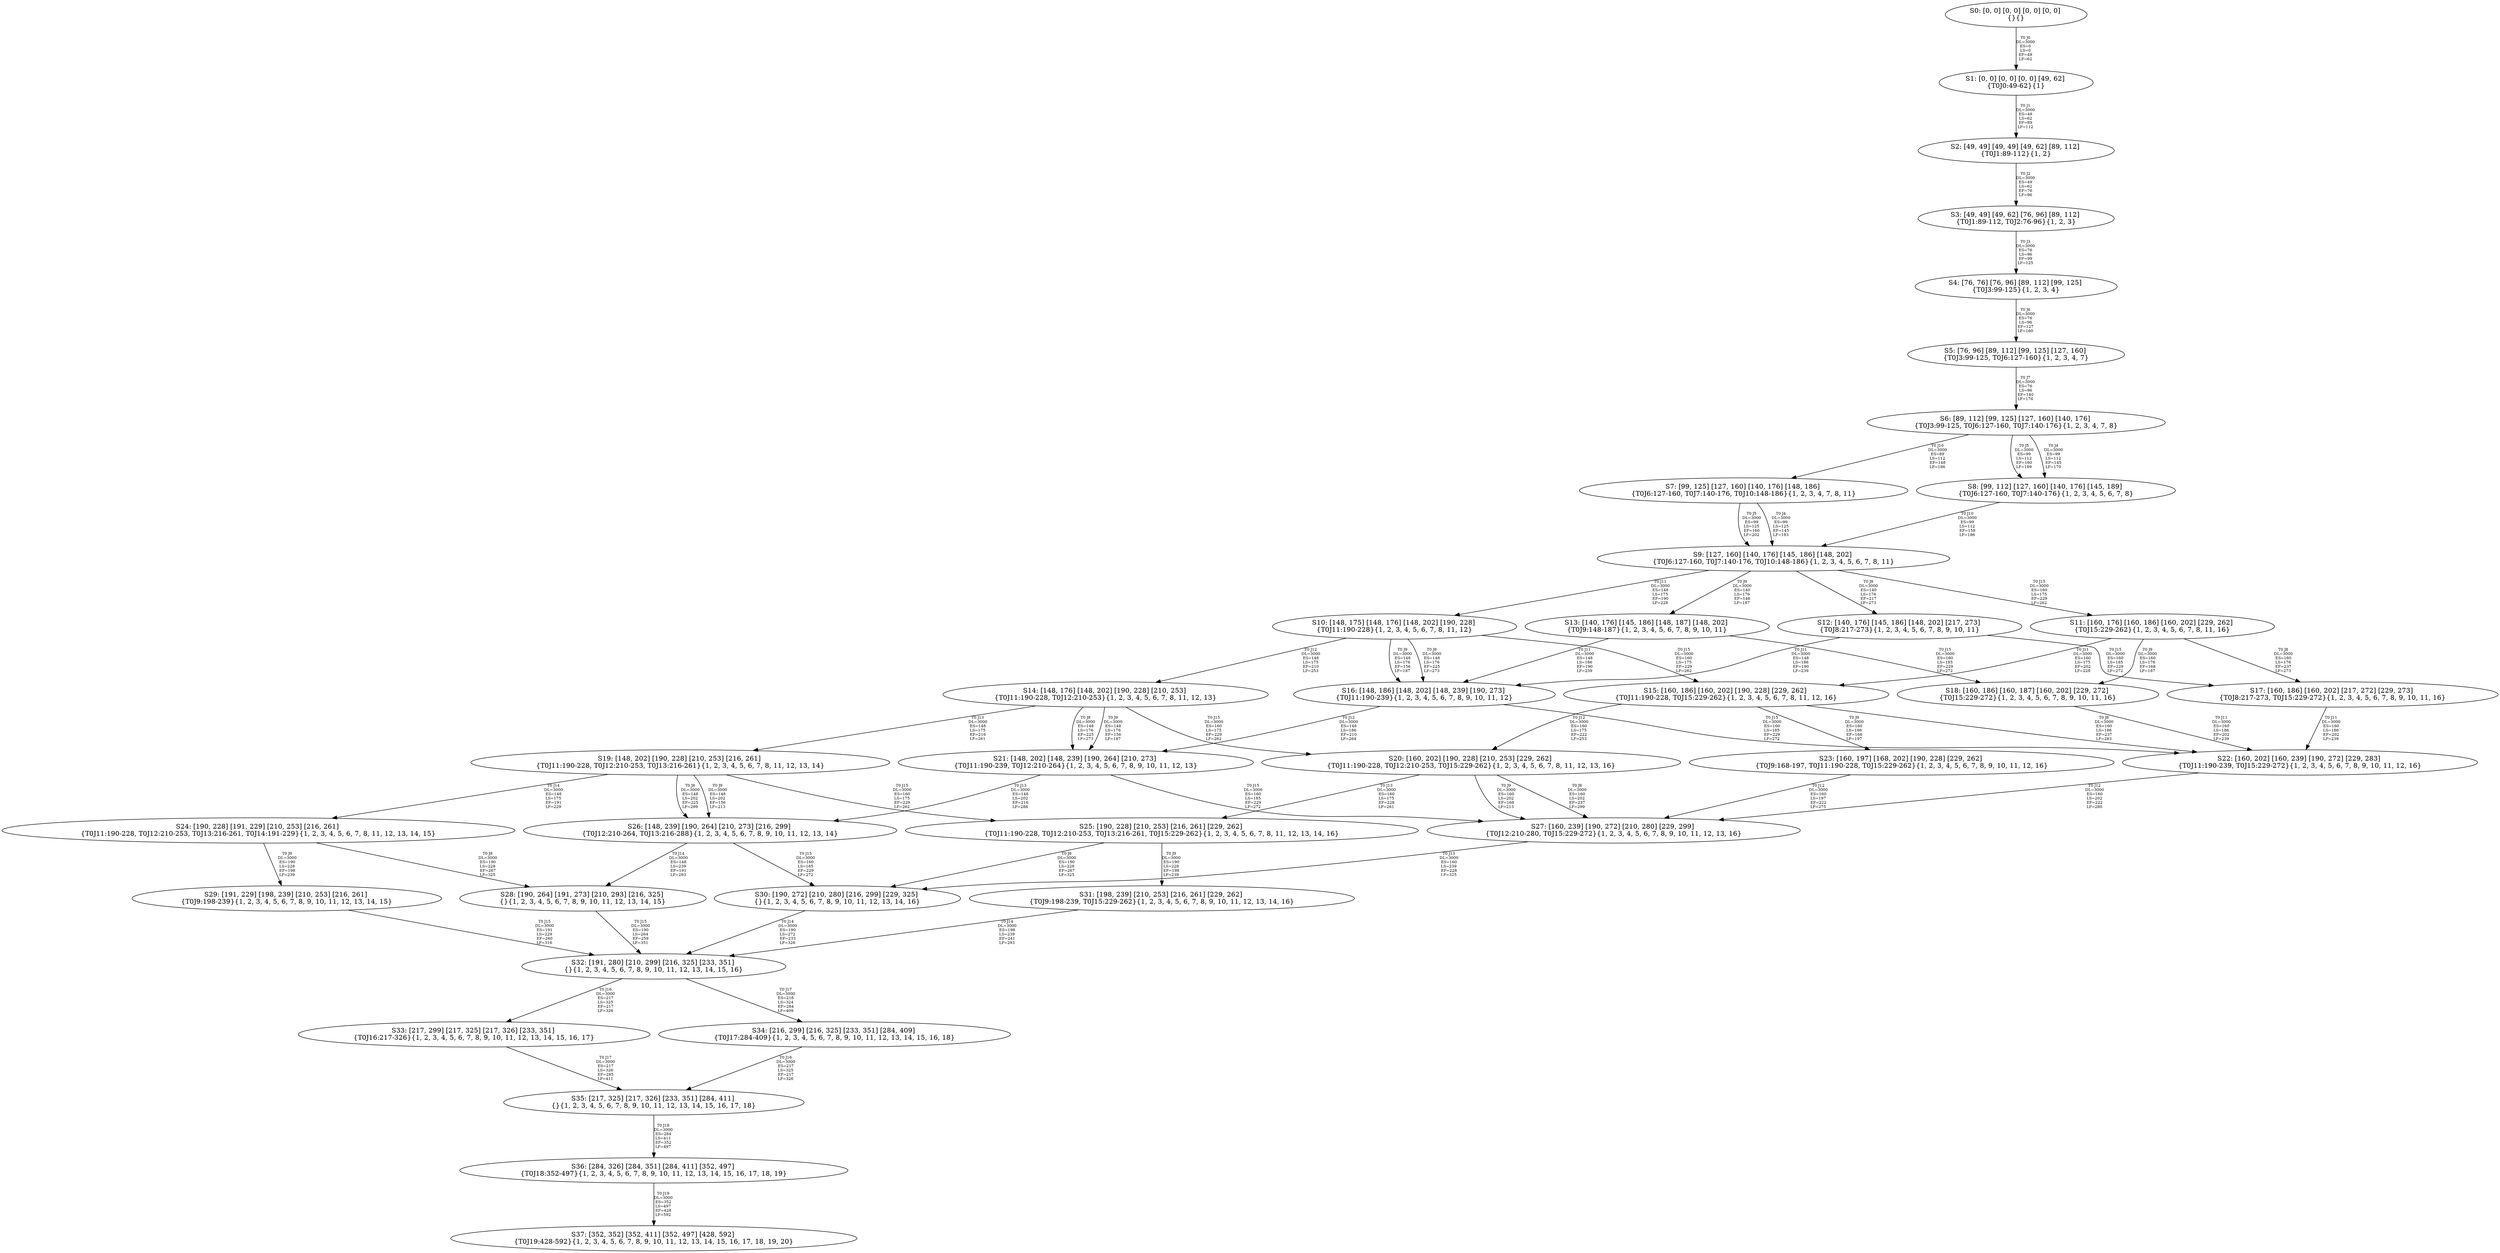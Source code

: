 digraph {
	S0[label="S0: [0, 0] [0, 0] [0, 0] [0, 0] \n{}{}"];
	S1[label="S1: [0, 0] [0, 0] [0, 0] [49, 62] \n{T0J0:49-62}{1}"];
	S2[label="S2: [49, 49] [49, 49] [49, 62] [89, 112] \n{T0J1:89-112}{1, 2}"];
	S3[label="S3: [49, 49] [49, 62] [76, 96] [89, 112] \n{T0J1:89-112, T0J2:76-96}{1, 2, 3}"];
	S4[label="S4: [76, 76] [76, 96] [89, 112] [99, 125] \n{T0J3:99-125}{1, 2, 3, 4}"];
	S5[label="S5: [76, 96] [89, 112] [99, 125] [127, 160] \n{T0J3:99-125, T0J6:127-160}{1, 2, 3, 4, 7}"];
	S6[label="S6: [89, 112] [99, 125] [127, 160] [140, 176] \n{T0J3:99-125, T0J6:127-160, T0J7:140-176}{1, 2, 3, 4, 7, 8}"];
	S7[label="S7: [99, 125] [127, 160] [140, 176] [148, 186] \n{T0J6:127-160, T0J7:140-176, T0J10:148-186}{1, 2, 3, 4, 7, 8, 11}"];
	S8[label="S8: [99, 112] [127, 160] [140, 176] [145, 189] \n{T0J6:127-160, T0J7:140-176}{1, 2, 3, 4, 5, 6, 7, 8}"];
	S9[label="S9: [127, 160] [140, 176] [145, 186] [148, 202] \n{T0J6:127-160, T0J7:140-176, T0J10:148-186}{1, 2, 3, 4, 5, 6, 7, 8, 11}"];
	S10[label="S10: [148, 175] [148, 176] [148, 202] [190, 228] \n{T0J11:190-228}{1, 2, 3, 4, 5, 6, 7, 8, 11, 12}"];
	S11[label="S11: [160, 176] [160, 186] [160, 202] [229, 262] \n{T0J15:229-262}{1, 2, 3, 4, 5, 6, 7, 8, 11, 16}"];
	S12[label="S12: [140, 176] [145, 186] [148, 202] [217, 273] \n{T0J8:217-273}{1, 2, 3, 4, 5, 6, 7, 8, 9, 10, 11}"];
	S13[label="S13: [140, 176] [145, 186] [148, 187] [148, 202] \n{T0J9:148-187}{1, 2, 3, 4, 5, 6, 7, 8, 9, 10, 11}"];
	S14[label="S14: [148, 176] [148, 202] [190, 228] [210, 253] \n{T0J11:190-228, T0J12:210-253}{1, 2, 3, 4, 5, 6, 7, 8, 11, 12, 13}"];
	S15[label="S15: [160, 186] [160, 202] [190, 228] [229, 262] \n{T0J11:190-228, T0J15:229-262}{1, 2, 3, 4, 5, 6, 7, 8, 11, 12, 16}"];
	S16[label="S16: [148, 186] [148, 202] [148, 239] [190, 273] \n{T0J11:190-239}{1, 2, 3, 4, 5, 6, 7, 8, 9, 10, 11, 12}"];
	S17[label="S17: [160, 186] [160, 202] [217, 272] [229, 273] \n{T0J8:217-273, T0J15:229-272}{1, 2, 3, 4, 5, 6, 7, 8, 9, 10, 11, 16}"];
	S18[label="S18: [160, 186] [160, 187] [160, 202] [229, 272] \n{T0J15:229-272}{1, 2, 3, 4, 5, 6, 7, 8, 9, 10, 11, 16}"];
	S19[label="S19: [148, 202] [190, 228] [210, 253] [216, 261] \n{T0J11:190-228, T0J12:210-253, T0J13:216-261}{1, 2, 3, 4, 5, 6, 7, 8, 11, 12, 13, 14}"];
	S20[label="S20: [160, 202] [190, 228] [210, 253] [229, 262] \n{T0J11:190-228, T0J12:210-253, T0J15:229-262}{1, 2, 3, 4, 5, 6, 7, 8, 11, 12, 13, 16}"];
	S21[label="S21: [148, 202] [148, 239] [190, 264] [210, 273] \n{T0J11:190-239, T0J12:210-264}{1, 2, 3, 4, 5, 6, 7, 8, 9, 10, 11, 12, 13}"];
	S22[label="S22: [160, 202] [160, 239] [190, 272] [229, 283] \n{T0J11:190-239, T0J15:229-272}{1, 2, 3, 4, 5, 6, 7, 8, 9, 10, 11, 12, 16}"];
	S23[label="S23: [160, 197] [168, 202] [190, 228] [229, 262] \n{T0J9:168-197, T0J11:190-228, T0J15:229-262}{1, 2, 3, 4, 5, 6, 7, 8, 9, 10, 11, 12, 16}"];
	S24[label="S24: [190, 228] [191, 229] [210, 253] [216, 261] \n{T0J11:190-228, T0J12:210-253, T0J13:216-261, T0J14:191-229}{1, 2, 3, 4, 5, 6, 7, 8, 11, 12, 13, 14, 15}"];
	S25[label="S25: [190, 228] [210, 253] [216, 261] [229, 262] \n{T0J11:190-228, T0J12:210-253, T0J13:216-261, T0J15:229-262}{1, 2, 3, 4, 5, 6, 7, 8, 11, 12, 13, 14, 16}"];
	S26[label="S26: [148, 239] [190, 264] [210, 273] [216, 299] \n{T0J12:210-264, T0J13:216-288}{1, 2, 3, 4, 5, 6, 7, 8, 9, 10, 11, 12, 13, 14}"];
	S27[label="S27: [160, 239] [190, 272] [210, 280] [229, 299] \n{T0J12:210-280, T0J15:229-272}{1, 2, 3, 4, 5, 6, 7, 8, 9, 10, 11, 12, 13, 16}"];
	S28[label="S28: [190, 264] [191, 273] [210, 293] [216, 325] \n{}{1, 2, 3, 4, 5, 6, 7, 8, 9, 10, 11, 12, 13, 14, 15}"];
	S29[label="S29: [191, 229] [198, 239] [210, 253] [216, 261] \n{T0J9:198-239}{1, 2, 3, 4, 5, 6, 7, 8, 9, 10, 11, 12, 13, 14, 15}"];
	S30[label="S30: [190, 272] [210, 280] [216, 299] [229, 325] \n{}{1, 2, 3, 4, 5, 6, 7, 8, 9, 10, 11, 12, 13, 14, 16}"];
	S31[label="S31: [198, 239] [210, 253] [216, 261] [229, 262] \n{T0J9:198-239, T0J15:229-262}{1, 2, 3, 4, 5, 6, 7, 8, 9, 10, 11, 12, 13, 14, 16}"];
	S32[label="S32: [191, 280] [210, 299] [216, 325] [233, 351] \n{}{1, 2, 3, 4, 5, 6, 7, 8, 9, 10, 11, 12, 13, 14, 15, 16}"];
	S33[label="S33: [217, 299] [217, 325] [217, 326] [233, 351] \n{T0J16:217-326}{1, 2, 3, 4, 5, 6, 7, 8, 9, 10, 11, 12, 13, 14, 15, 16, 17}"];
	S34[label="S34: [216, 299] [216, 325] [233, 351] [284, 409] \n{T0J17:284-409}{1, 2, 3, 4, 5, 6, 7, 8, 9, 10, 11, 12, 13, 14, 15, 16, 18}"];
	S35[label="S35: [217, 325] [217, 326] [233, 351] [284, 411] \n{}{1, 2, 3, 4, 5, 6, 7, 8, 9, 10, 11, 12, 13, 14, 15, 16, 17, 18}"];
	S36[label="S36: [284, 326] [284, 351] [284, 411] [352, 497] \n{T0J18:352-497}{1, 2, 3, 4, 5, 6, 7, 8, 9, 10, 11, 12, 13, 14, 15, 16, 17, 18, 19}"];
	S37[label="S37: [352, 352] [352, 411] [352, 497] [428, 592] \n{T0J19:428-592}{1, 2, 3, 4, 5, 6, 7, 8, 9, 10, 11, 12, 13, 14, 15, 16, 17, 18, 19, 20}"];
	S0 -> S1[label="T0 J0\nDL=3000\nES=0\nLS=0\nEF=49\nLF=62",fontsize=8];
	S1 -> S2[label="T0 J1\nDL=3000\nES=49\nLS=62\nEF=89\nLF=112",fontsize=8];
	S2 -> S3[label="T0 J2\nDL=3000\nES=49\nLS=62\nEF=76\nLF=96",fontsize=8];
	S3 -> S4[label="T0 J3\nDL=3000\nES=76\nLS=96\nEF=99\nLF=125",fontsize=8];
	S4 -> S5[label="T0 J6\nDL=3000\nES=76\nLS=96\nEF=127\nLF=160",fontsize=8];
	S5 -> S6[label="T0 J7\nDL=3000\nES=76\nLS=96\nEF=140\nLF=176",fontsize=8];
	S6 -> S8[label="T0 J4\nDL=3000\nES=99\nLS=112\nEF=145\nLF=170",fontsize=8];
	S6 -> S8[label="T0 J5\nDL=3000\nES=99\nLS=112\nEF=160\nLF=189",fontsize=8];
	S6 -> S7[label="T0 J10\nDL=3000\nES=89\nLS=112\nEF=148\nLF=186",fontsize=8];
	S7 -> S9[label="T0 J4\nDL=3000\nES=99\nLS=125\nEF=145\nLF=183",fontsize=8];
	S7 -> S9[label="T0 J5\nDL=3000\nES=99\nLS=125\nEF=160\nLF=202",fontsize=8];
	S8 -> S9[label="T0 J10\nDL=3000\nES=99\nLS=112\nEF=158\nLF=186",fontsize=8];
	S9 -> S12[label="T0 J8\nDL=3000\nES=140\nLS=176\nEF=217\nLF=273",fontsize=8];
	S9 -> S13[label="T0 J9\nDL=3000\nES=140\nLS=176\nEF=148\nLF=187",fontsize=8];
	S9 -> S10[label="T0 J11\nDL=3000\nES=148\nLS=175\nEF=190\nLF=228",fontsize=8];
	S9 -> S11[label="T0 J15\nDL=3000\nES=160\nLS=175\nEF=229\nLF=262",fontsize=8];
	S10 -> S16[label="T0 J8\nDL=3000\nES=148\nLS=176\nEF=225\nLF=273",fontsize=8];
	S10 -> S16[label="T0 J9\nDL=3000\nES=148\nLS=176\nEF=156\nLF=187",fontsize=8];
	S10 -> S14[label="T0 J12\nDL=3000\nES=148\nLS=175\nEF=210\nLF=253",fontsize=8];
	S10 -> S15[label="T0 J15\nDL=3000\nES=160\nLS=175\nEF=229\nLF=262",fontsize=8];
	S11 -> S17[label="T0 J8\nDL=3000\nES=160\nLS=176\nEF=237\nLF=273",fontsize=8];
	S11 -> S18[label="T0 J9\nDL=3000\nES=160\nLS=176\nEF=168\nLF=187",fontsize=8];
	S11 -> S15[label="T0 J11\nDL=3000\nES=160\nLS=175\nEF=202\nLF=228",fontsize=8];
	S12 -> S16[label="T0 J11\nDL=3000\nES=148\nLS=186\nEF=190\nLF=239",fontsize=8];
	S12 -> S17[label="T0 J15\nDL=3000\nES=160\nLS=185\nEF=229\nLF=272",fontsize=8];
	S13 -> S16[label="T0 J11\nDL=3000\nES=148\nLS=186\nEF=190\nLF=239",fontsize=8];
	S13 -> S18[label="T0 J15\nDL=3000\nES=160\nLS=185\nEF=229\nLF=272",fontsize=8];
	S14 -> S21[label="T0 J8\nDL=3000\nES=148\nLS=176\nEF=225\nLF=273",fontsize=8];
	S14 -> S21[label="T0 J9\nDL=3000\nES=148\nLS=176\nEF=156\nLF=187",fontsize=8];
	S14 -> S19[label="T0 J13\nDL=3000\nES=148\nLS=175\nEF=216\nLF=261",fontsize=8];
	S14 -> S20[label="T0 J15\nDL=3000\nES=160\nLS=175\nEF=229\nLF=262",fontsize=8];
	S15 -> S22[label="T0 J8\nDL=3000\nES=160\nLS=186\nEF=237\nLF=283",fontsize=8];
	S15 -> S23[label="T0 J9\nDL=3000\nES=160\nLS=186\nEF=168\nLF=197",fontsize=8];
	S15 -> S20[label="T0 J12\nDL=3000\nES=160\nLS=175\nEF=222\nLF=253",fontsize=8];
	S16 -> S21[label="T0 J12\nDL=3000\nES=148\nLS=186\nEF=210\nLF=264",fontsize=8];
	S16 -> S22[label="T0 J15\nDL=3000\nES=160\nLS=185\nEF=229\nLF=272",fontsize=8];
	S17 -> S22[label="T0 J11\nDL=3000\nES=160\nLS=186\nEF=202\nLF=239",fontsize=8];
	S18 -> S22[label="T0 J11\nDL=3000\nES=160\nLS=186\nEF=202\nLF=239",fontsize=8];
	S19 -> S26[label="T0 J8\nDL=3000\nES=148\nLS=202\nEF=225\nLF=299",fontsize=8];
	S19 -> S26[label="T0 J9\nDL=3000\nES=148\nLS=202\nEF=156\nLF=213",fontsize=8];
	S19 -> S24[label="T0 J14\nDL=3000\nES=148\nLS=175\nEF=191\nLF=229",fontsize=8];
	S19 -> S25[label="T0 J15\nDL=3000\nES=160\nLS=175\nEF=229\nLF=262",fontsize=8];
	S20 -> S27[label="T0 J8\nDL=3000\nES=160\nLS=202\nEF=237\nLF=299",fontsize=8];
	S20 -> S27[label="T0 J9\nDL=3000\nES=160\nLS=202\nEF=168\nLF=213",fontsize=8];
	S20 -> S25[label="T0 J13\nDL=3000\nES=160\nLS=175\nEF=228\nLF=261",fontsize=8];
	S21 -> S26[label="T0 J13\nDL=3000\nES=148\nLS=202\nEF=216\nLF=288",fontsize=8];
	S21 -> S27[label="T0 J15\nDL=3000\nES=160\nLS=185\nEF=229\nLF=272",fontsize=8];
	S22 -> S27[label="T0 J12\nDL=3000\nES=160\nLS=202\nEF=222\nLF=280",fontsize=8];
	S23 -> S27[label="T0 J12\nDL=3000\nES=160\nLS=197\nEF=222\nLF=275",fontsize=8];
	S24 -> S28[label="T0 J8\nDL=3000\nES=190\nLS=228\nEF=267\nLF=325",fontsize=8];
	S24 -> S29[label="T0 J9\nDL=3000\nES=190\nLS=228\nEF=198\nLF=239",fontsize=8];
	S25 -> S30[label="T0 J8\nDL=3000\nES=190\nLS=228\nEF=267\nLF=325",fontsize=8];
	S25 -> S31[label="T0 J9\nDL=3000\nES=190\nLS=228\nEF=198\nLF=239",fontsize=8];
	S26 -> S28[label="T0 J14\nDL=3000\nES=148\nLS=239\nEF=191\nLF=293",fontsize=8];
	S26 -> S30[label="T0 J15\nDL=3000\nES=160\nLS=185\nEF=229\nLF=272",fontsize=8];
	S27 -> S30[label="T0 J13\nDL=3000\nES=160\nLS=239\nEF=228\nLF=325",fontsize=8];
	S28 -> S32[label="T0 J15\nDL=3000\nES=190\nLS=264\nEF=259\nLF=351",fontsize=8];
	S29 -> S32[label="T0 J15\nDL=3000\nES=191\nLS=229\nEF=260\nLF=316",fontsize=8];
	S30 -> S32[label="T0 J14\nDL=3000\nES=190\nLS=272\nEF=233\nLF=326",fontsize=8];
	S31 -> S32[label="T0 J14\nDL=3000\nES=198\nLS=239\nEF=241\nLF=293",fontsize=8];
	S32 -> S33[label="T0 J16\nDL=3000\nES=217\nLS=325\nEF=217\nLF=326",fontsize=8];
	S32 -> S34[label="T0 J17\nDL=3000\nES=216\nLS=324\nEF=284\nLF=409",fontsize=8];
	S33 -> S35[label="T0 J17\nDL=3000\nES=217\nLS=326\nEF=285\nLF=411",fontsize=8];
	S34 -> S35[label="T0 J16\nDL=3000\nES=217\nLS=325\nEF=217\nLF=326",fontsize=8];
	S35 -> S36[label="T0 J18\nDL=3000\nES=284\nLS=411\nEF=352\nLF=497",fontsize=8];
	S36 -> S37[label="T0 J19\nDL=3000\nES=352\nLS=497\nEF=428\nLF=592",fontsize=8];
}
